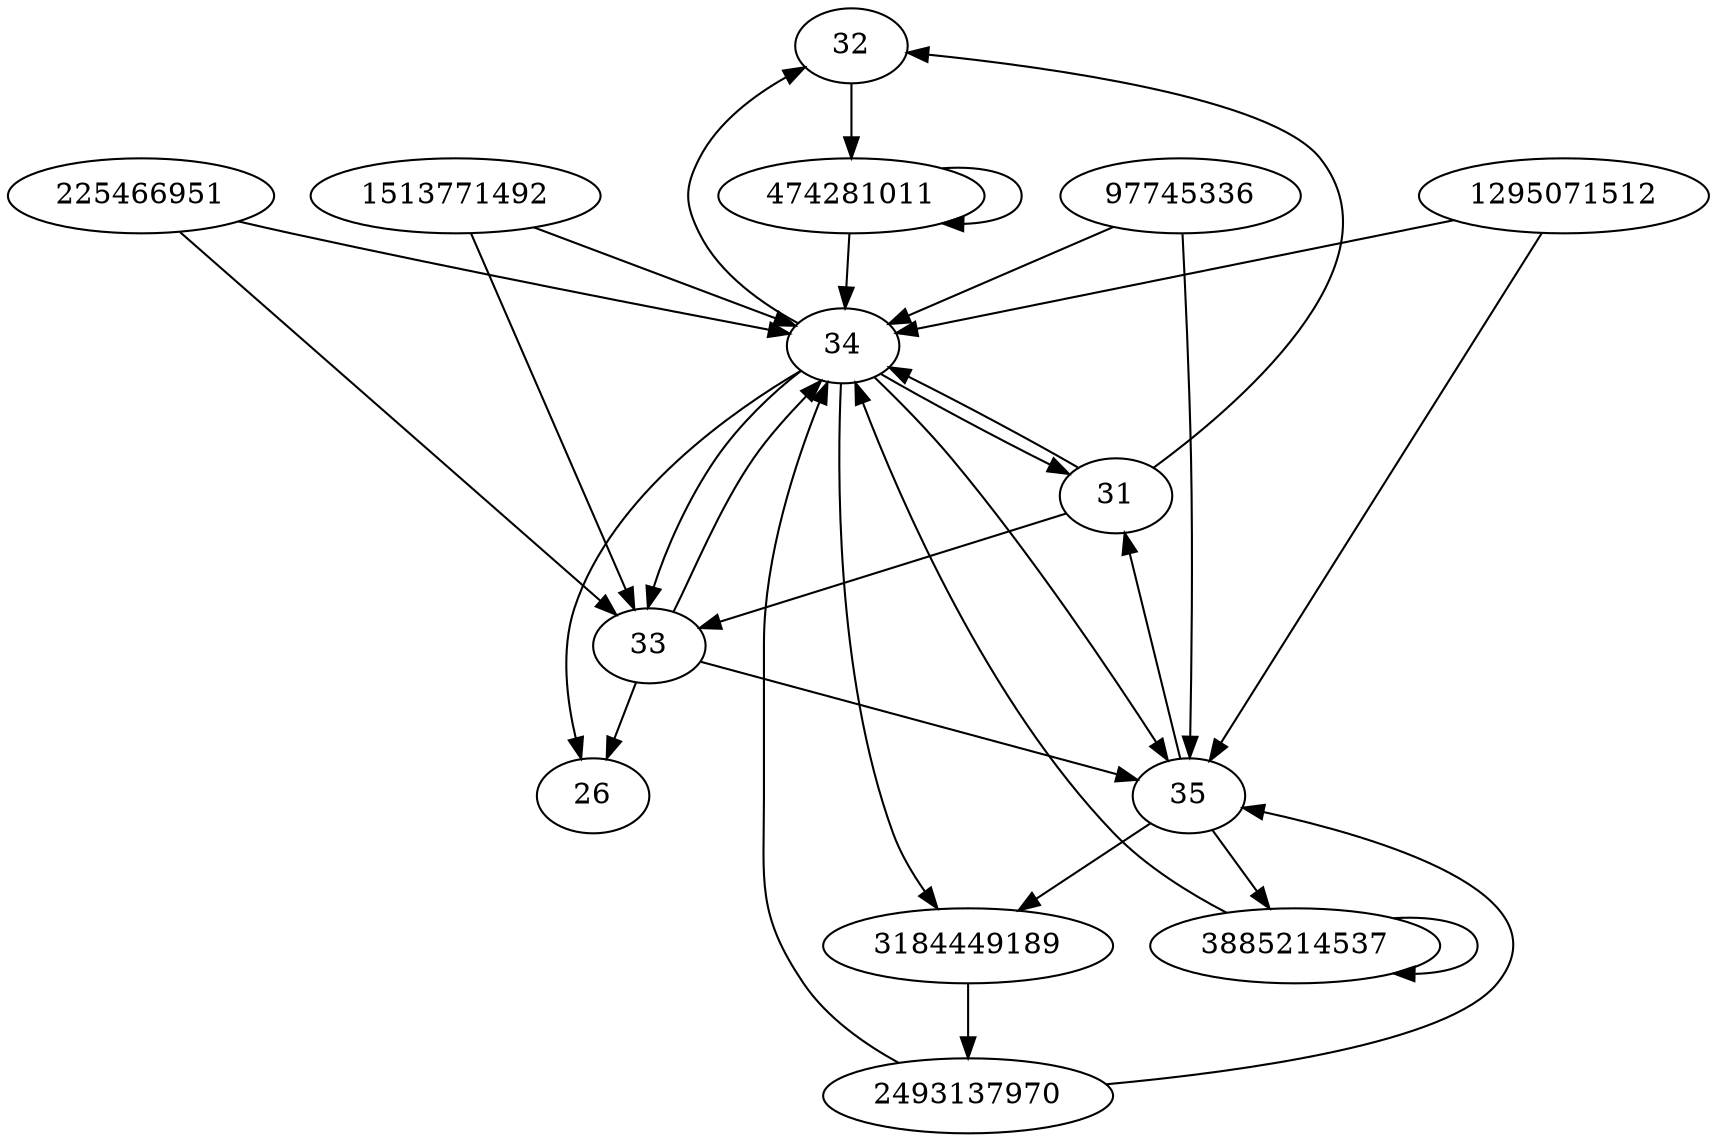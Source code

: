 digraph  {
32;
33;
1295071512;
35;
1513771492;
3184449189;
34;
225466951;
3885214537;
2493137970;
474281011;
97745336;
26;
31;
32 -> 474281011;
33 -> 35;
33 -> 26;
33 -> 34;
1295071512 -> 34;
1295071512 -> 35;
35 -> 3184449189;
35 -> 3885214537;
35 -> 31;
1513771492 -> 33;
1513771492 -> 34;
3184449189 -> 2493137970;
34 -> 33;
34 -> 3184449189;
34 -> 31;
34 -> 32;
34 -> 35;
34 -> 26;
225466951 -> 33;
225466951 -> 34;
3885214537 -> 34;
3885214537 -> 3885214537;
2493137970 -> 34;
2493137970 -> 35;
474281011 -> 34;
474281011 -> 474281011;
97745336 -> 34;
97745336 -> 35;
31 -> 33;
31 -> 32;
31 -> 34;
}
